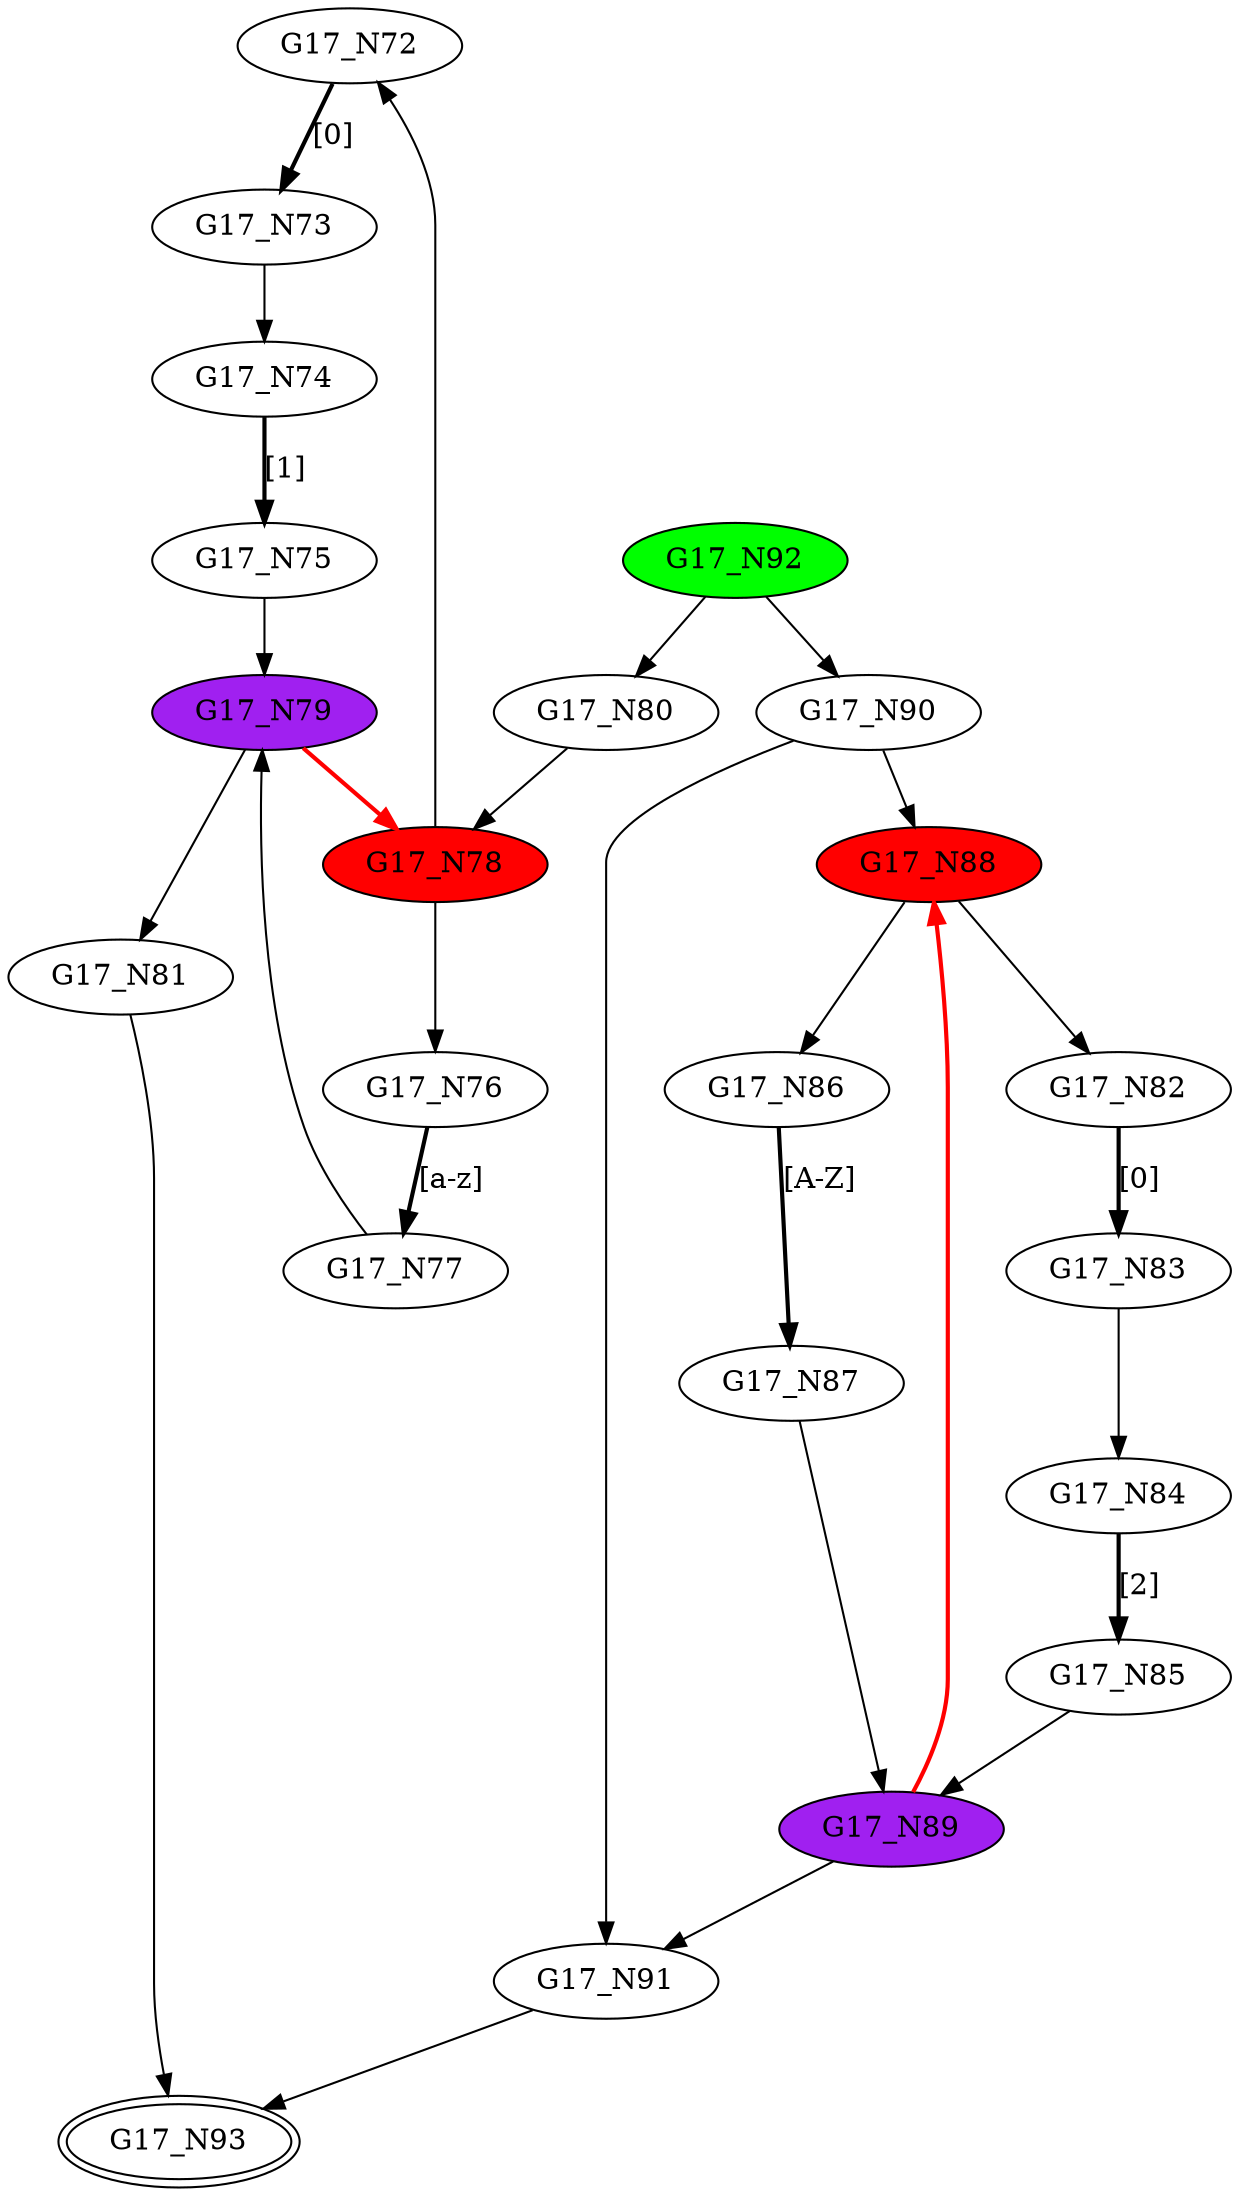 digraph G17{
"G17_N72";
"G17_N73";
"G17_N74";
"G17_N75";
"G17_N76";
"G17_N77";
"G17_N78" [style=filled,fillcolor=red];
"G17_N79" [style=filled,fillcolor=purple];
"G17_N80";
"G17_N81";
"G17_N82";
"G17_N83";
"G17_N84";
"G17_N85";
"G17_N86";
"G17_N87";
"G17_N88" [style=filled,fillcolor=red];
"G17_N89" [style=filled,fillcolor=purple];
"G17_N90";
"G17_N91";
"G17_N92" [style=filled,fillcolor=green];
"G17_N93" [peripheries=2];
"G17_N72"->"G17_N73" [style = bold, label = "[0]"];
"G17_N74"->"G17_N75" [style = bold, label = "[1]"];
"G17_N73"->"G17_N74";
"G17_N76"->"G17_N77" [style = bold, label = "[a-z]"];
"G17_N78"->"G17_N72";
"G17_N78"->"G17_N76";
"G17_N77"->"G17_N79";
"G17_N75"->"G17_N79";
"G17_N80"->"G17_N78";
"G17_N79"->"G17_N81";
"G17_N79"->"G17_N78" [color=red,style = bold, label = ""];
"G17_N82"->"G17_N83" [style = bold, label = "[0]"];
"G17_N84"->"G17_N85" [style = bold, label = "[2]"];
"G17_N83"->"G17_N84";
"G17_N86"->"G17_N87" [style = bold, label = "[A-Z]"];
"G17_N88"->"G17_N82";
"G17_N88"->"G17_N86";
"G17_N87"->"G17_N89";
"G17_N85"->"G17_N89";
"G17_N90"->"G17_N88";
"G17_N89"->"G17_N91";
"G17_N90"->"G17_N91";
"G17_N89"->"G17_N88" [color=red,style = bold, label = ""];
"G17_N92"->"G17_N80";
"G17_N92"->"G17_N90";
"G17_N91"->"G17_N93";
"G17_N81"->"G17_N93";
}

